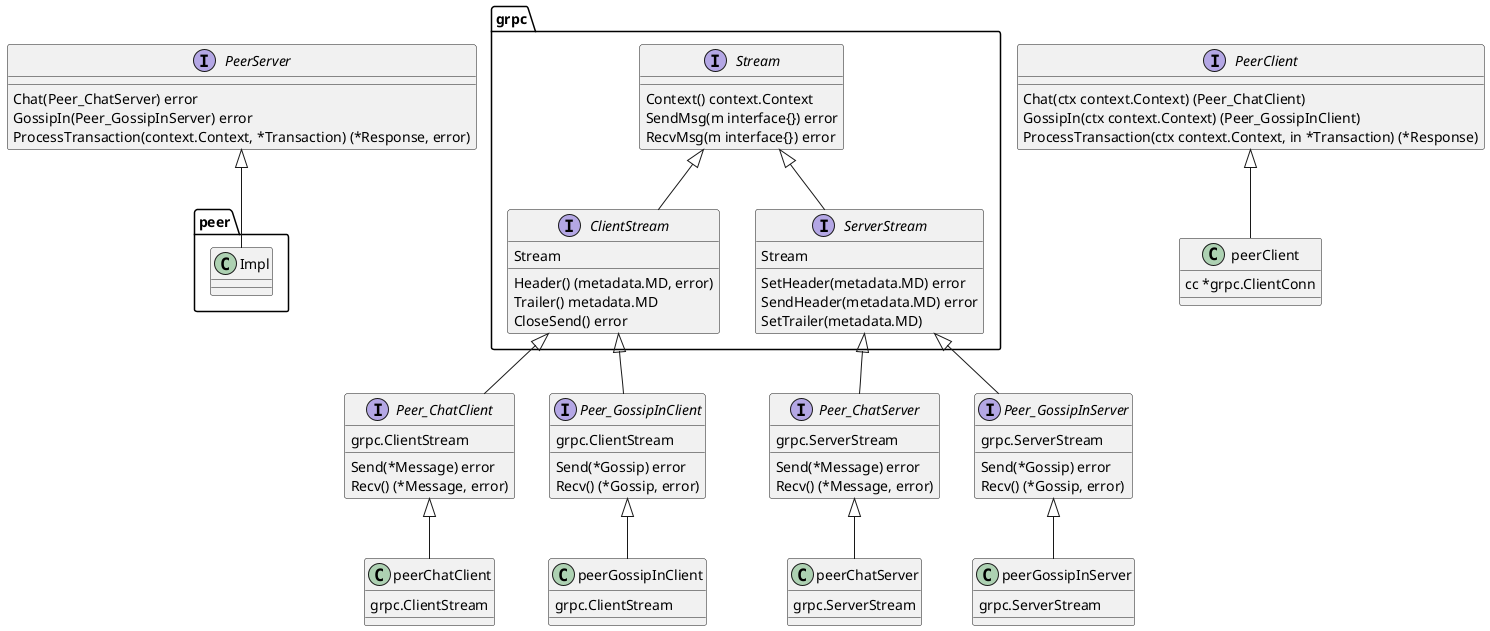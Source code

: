 @startuml

interface grpc.Stream  {
	Context() context.Context
	SendMsg(m interface{}) error
	RecvMsg(m interface{}) error
}
interface grpc.ClientStream  {
	Header() (metadata.MD, error)
	Trailer() metadata.MD
	CloseSend() error
	Stream
}
interface grpc.ServerStream  {
	SetHeader(metadata.MD) error
	SendHeader(metadata.MD) error
	SetTrailer(metadata.MD)
	Stream
}
grpc.Stream <|-- grpc.ClientStream
grpc.Stream <|-- grpc.ServerStream


interface PeerServer  {
	Chat(Peer_ChatServer) error
	GossipIn(Peer_GossipInServer) error
	ProcessTransaction(context.Context, *Transaction) (*Response, error)
}
PeerServer <|-- peer.Impl


interface Peer_ChatServer  {
	Send(*Message) error
	Recv() (*Message, error)
	grpc.ServerStream
}

class peerChatServer {
	grpc.ServerStream
}
grpc.ServerStream <|-- Peer_ChatServer
Peer_ChatServer <|-- peerChatServer



interface Peer_GossipInServer  {
	Send(*Gossip) error
	Recv() (*Gossip, error)
	grpc.ServerStream
}
class peerGossipInServer  {
	grpc.ServerStream
}
grpc.ServerStream <|-- Peer_GossipInServer
Peer_GossipInServer <|-- peerGossipInServer



interface PeerClient  {
	Chat(ctx context.Context) (Peer_ChatClient)
	GossipIn(ctx context.Context) (Peer_GossipInClient)
	ProcessTransaction(ctx context.Context, in *Transaction) (*Response)
}
class peerClient  {
	cc *grpc.ClientConn
}
PeerClient <|-- peerClient



interface Peer_ChatClient  {
	Send(*Message) error
	Recv() (*Message, error)
	grpc.ClientStream
}
class peerChatClient  {
	grpc.ClientStream
}
Peer_ChatClient <|-- peerChatClient
grpc.ClientStream <|-- Peer_ChatClient


interface Peer_GossipInClient  {
	Send(*Gossip) error
	Recv() (*Gossip, error)
	grpc.ClientStream
}
class peerGossipInClient  {
	grpc.ClientStream
}
Peer_GossipInClient <|-- peerGossipInClient
grpc.ClientStream <|-- Peer_GossipInClient

@enduml


interface RemoteLedger  {
	BlocksRetriever
	StateRetriever
}

interface BlockChainAccessor  {
	GetBlockByNumber(blockNumber uint64) (*pb.Block, error)
	GetBlockchainSize() uint64
	GetCurrentStateHash() (stateHash []byte, err error)
}

interface BlockChainModifier  {
	ApplyStateDelta(id {}, delta *statemgmt.StateDelta) error
	RollbackStateDelta(id {}) error
	CommitStateDelta(id {}) error
	EmptyState() error
	PutBlock(blockNumber uint64, block *pb.Block) error
}

interface BlockChainUtil  {
	HashBlock(block *pb.Block) ([]byte, error)
	VerifyBlockchain(start, finish uint64) (uint64, error)
}

interface StateAccessor  {
	GetStateSnapshot() (*state.StateSnapshot, error)
	GetStateDelta(blockNumber uint64) (*statemgmt.StateDelta, error)
}

interface MessageHandler  {
	RemoteLedger
	HandleMessage(msg *pb.Message) error
	SendMessage(msg *pb.Message) error
	To() (pb.PeerEndpoint, error)
	Stop() error
}
RemoteLedger <|-- MessageHandler

interface MessageHandlerCoordinator  {
	Peer
	SecurityAccessor
	BlockChainAccessor
	BlockChainModifier
	BlockChainUtil
	StateAccessor
	Discoverer

	RegisterHandler(messageHandler MessageHandler) error
	DeregisterHandler(messageHandler MessageHandler) error
	Broadcast(*pb.Message, pb.PeerEndpoint_interface) []error
	Unicast(*pb.Message, *pb.PeerID) error
	GetPeers() (*pb.PeersMessage, error)
	GetRemoteLedger(receiver *pb.PeerID) (RemoteLedger, error)
	PeersDiscovered(*pb.PeersMessage) error
	ExecuteTransaction(transaction *pb.Transaction) *pb.Response
}

Peer <|-- MessageHandlerCoordinator
BlockChainAccessor <|-- MessageHandlerCoordinator
BlockChainModifier <|-- MessageHandlerCoordinator

MessageHandlerCoordinator --|> BlockChainUtil
MessageHandlerCoordinator --|> Discoverer
MessageHandlerCoordinator --|> StateAccessor
MessageHandlerCoordinator --|> SecurityAccessor




interface ChatStream  {
	Send(*pb.Message) error
	Recv() (*pb.Message, error)
}

interface SecurityAccessor  {
	GetSecHelper() crypto.Peer
}

interface TransactionProccesor  {
	ProcessTransactionMsg(*pb.Message, *pb.Transaction) *pb.Response
}

interface Engine  {
	TransactionProccesor
	HandlerFactory(MessageHandler) (LegacyMessageHandler, error)
}
TransactionProccesor <|-- Engine
Engine <|-- help.EngineImpl

class Impl {
	handlerFactory HandlerFactory
	handlerMap     *handlerMap
	ledgerWrapper  *ledgerWrapper
	secHelper      crypto.Peer
	engine         Engine
	reconnectOnce  sync.Once
	discHelper     discovery.Discovery
}
MessageHandlerCoordinator <|-- Impl
Impl o--> ledgerWrapper
Impl o--> handlerMap
Impl *--> Engine


class Handler  {
	ToPeerEndpoint                *pb.PeerEndpoint
	Coordinator                   MessageHandlerCoordinator
	ChatStream                    ChatStream
	doneChan                      chan struct{}
	FSM                           *fsm.FSM
	syncBlocks                    chan *pb.SyncBlocks
	snapshotRequestHandler        *syncStateSnapshotRequestHandler
	syncStateDeltasRequestHandler *syncStateDeltasHandler
	syncBlocksRequestHandler      *syncBlocksRequestHandler
}
Handler *--> Impl
Handler *--> ChatStream
Handler --|> MessageHandler
handlerMap *--> MessageHandler


class help.EngineImpl {
	consenter    consensus.Consenter
	helper       *Helper
	peerEndpoint *pb.PeerEndpoint
	consensusFan *util.MessageFan
}
help.EngineImpl o--> consensus.Consenter

consensus.Consenter <|-- noops.Noops
consensus.Consenter <|-- pbft.obcBatch
pbft.obcBatch <|-- pbft.pbftCore


interface BlocksRetriever  {
	RequestBlocks(*pb.SyncBlockRange) (<-chan *pb.SyncBlocks, error)
}

interface StateRetriever  {
	RequestStateSnapshot() (<-chan *pb.SyncStateSnapshot, error)
	RequestStateDeltas(syncBlockRange *pb.SyncBlockRange)
}

StateRetriever <|-- RemoteLedger
BlocksRetriever <|-- RemoteLedger
